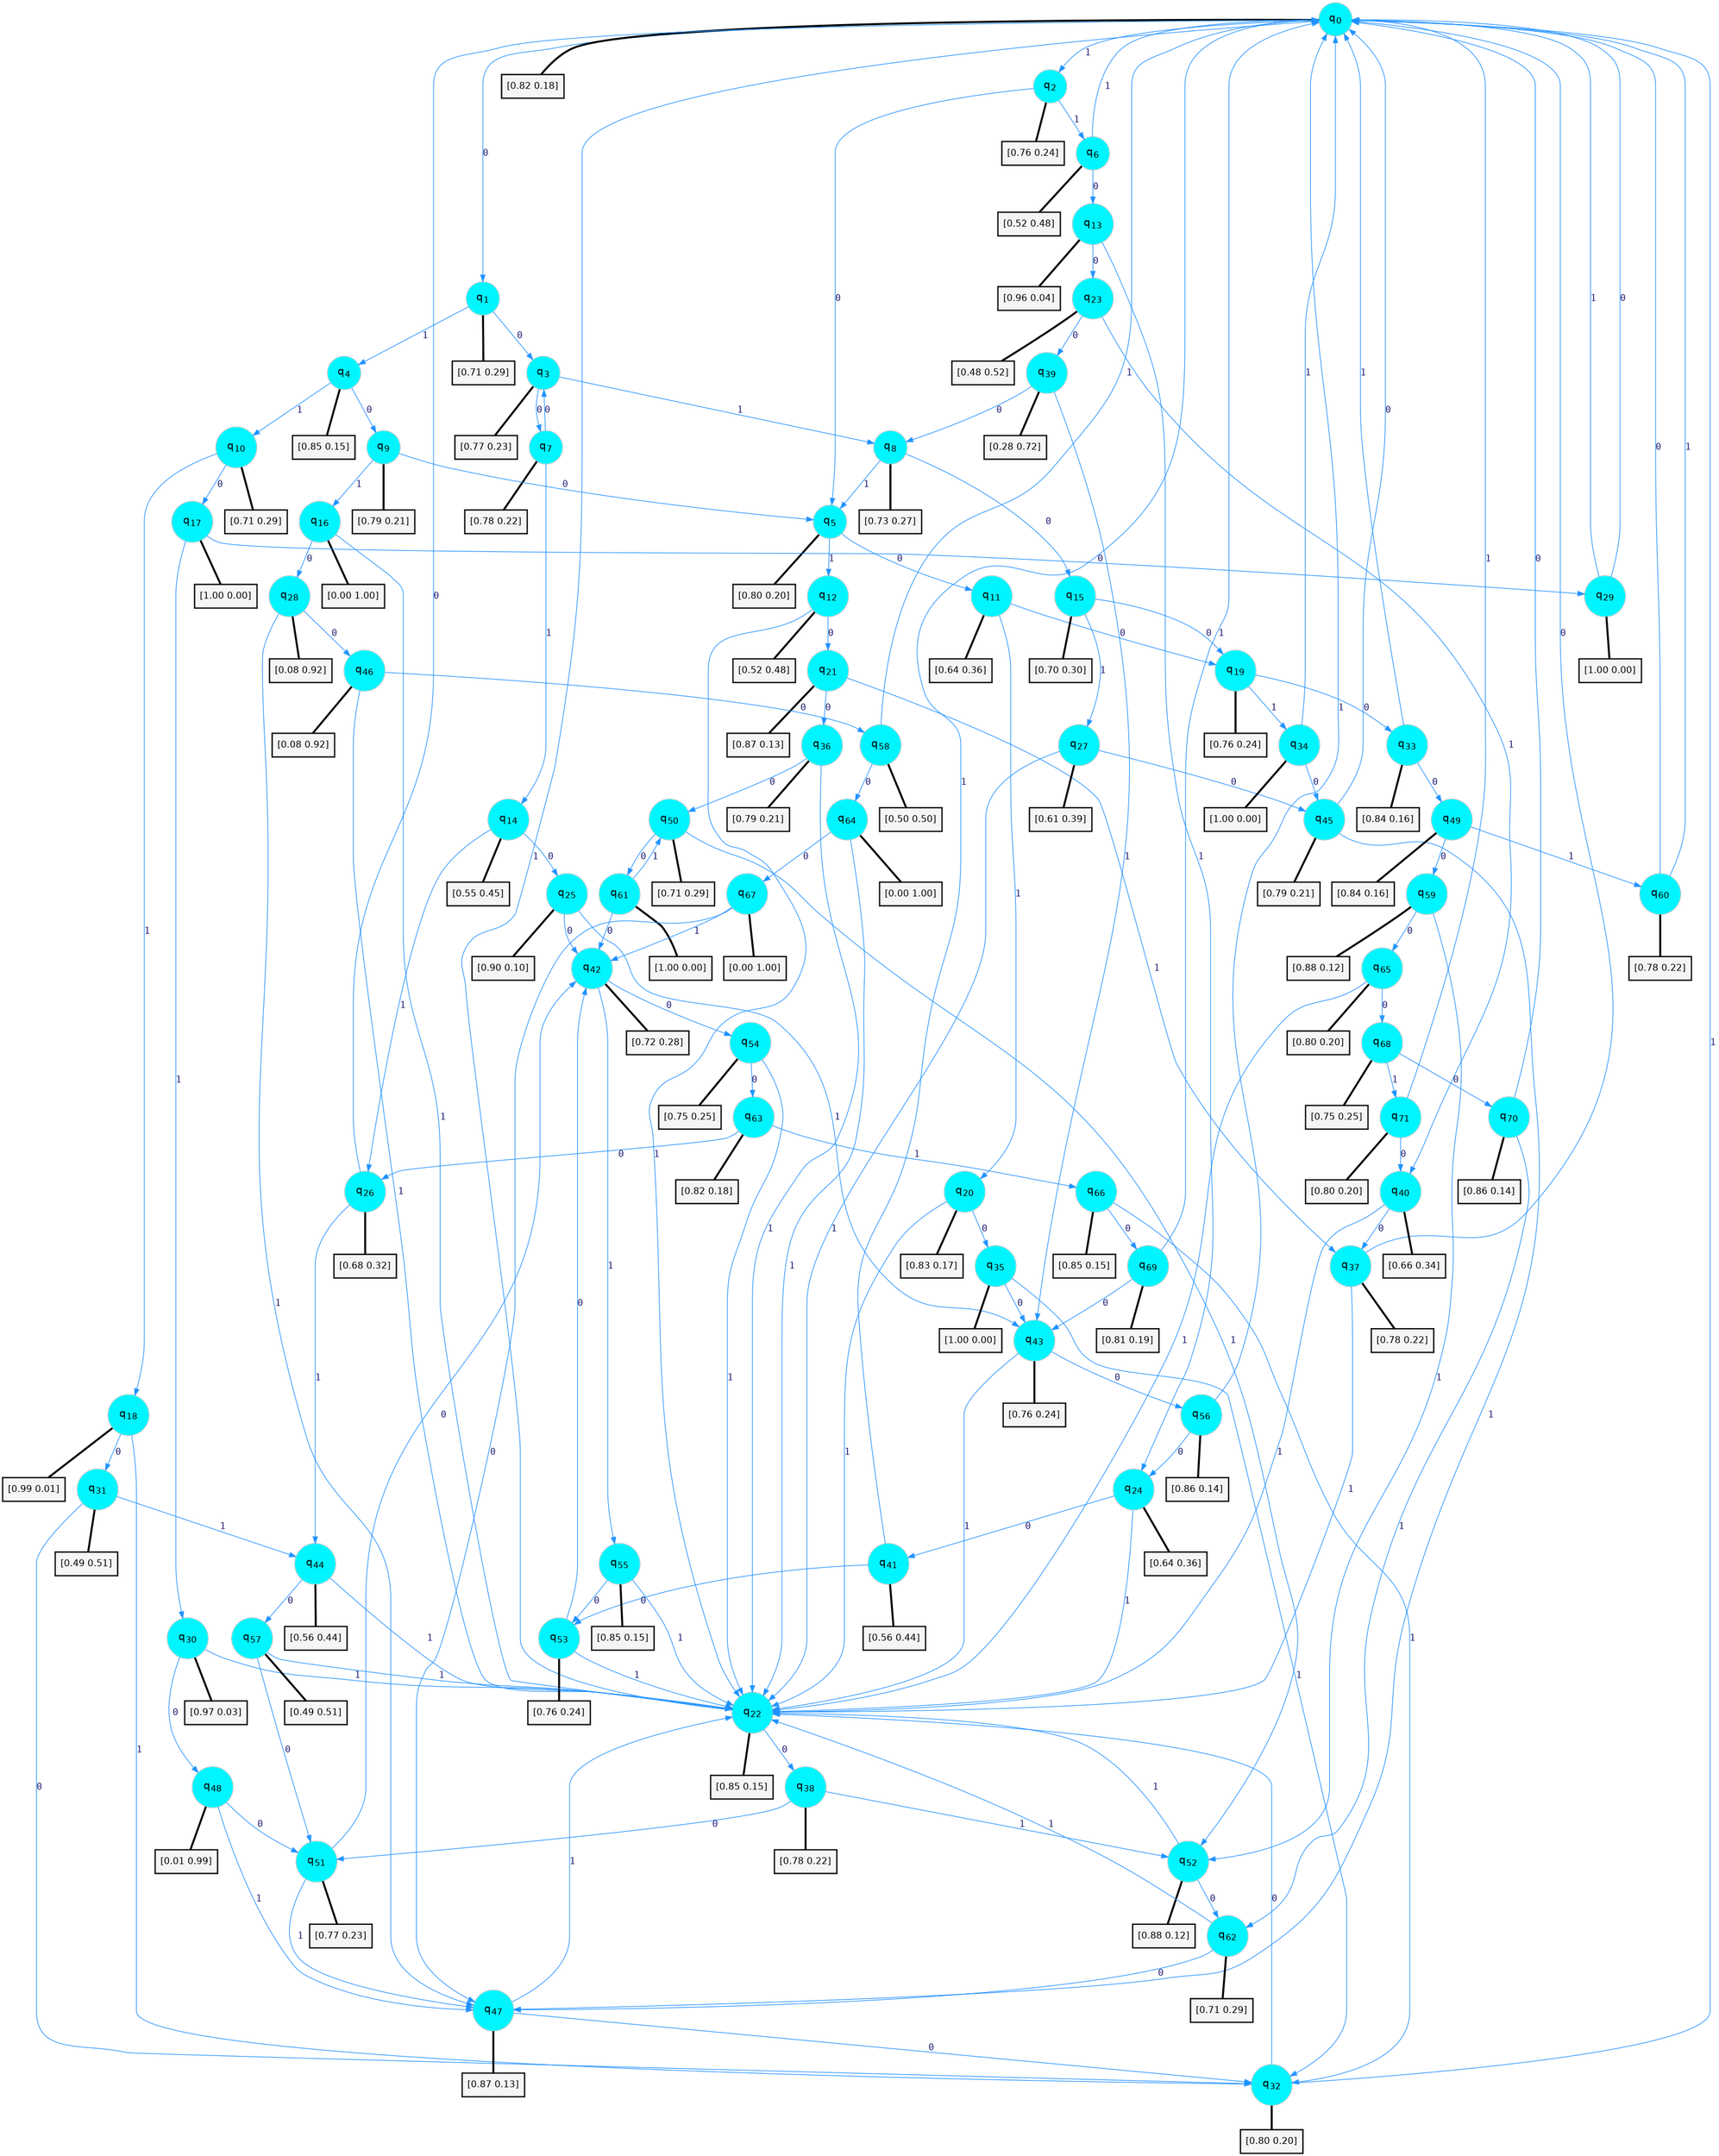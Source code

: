 digraph G {
graph [
bgcolor=transparent, dpi=300, rankdir=TD, size="40,25"];
node [
color=gray, fillcolor=turquoise1, fontcolor=black, fontname=Helvetica, fontsize=16, fontweight=bold, shape=circle, style=filled];
edge [
arrowsize=1, color=dodgerblue1, fontcolor=midnightblue, fontname=courier, fontweight=bold, penwidth=1, style=solid, weight=20];
0[label=<q<SUB>0</SUB>>];
1[label=<q<SUB>1</SUB>>];
2[label=<q<SUB>2</SUB>>];
3[label=<q<SUB>3</SUB>>];
4[label=<q<SUB>4</SUB>>];
5[label=<q<SUB>5</SUB>>];
6[label=<q<SUB>6</SUB>>];
7[label=<q<SUB>7</SUB>>];
8[label=<q<SUB>8</SUB>>];
9[label=<q<SUB>9</SUB>>];
10[label=<q<SUB>10</SUB>>];
11[label=<q<SUB>11</SUB>>];
12[label=<q<SUB>12</SUB>>];
13[label=<q<SUB>13</SUB>>];
14[label=<q<SUB>14</SUB>>];
15[label=<q<SUB>15</SUB>>];
16[label=<q<SUB>16</SUB>>];
17[label=<q<SUB>17</SUB>>];
18[label=<q<SUB>18</SUB>>];
19[label=<q<SUB>19</SUB>>];
20[label=<q<SUB>20</SUB>>];
21[label=<q<SUB>21</SUB>>];
22[label=<q<SUB>22</SUB>>];
23[label=<q<SUB>23</SUB>>];
24[label=<q<SUB>24</SUB>>];
25[label=<q<SUB>25</SUB>>];
26[label=<q<SUB>26</SUB>>];
27[label=<q<SUB>27</SUB>>];
28[label=<q<SUB>28</SUB>>];
29[label=<q<SUB>29</SUB>>];
30[label=<q<SUB>30</SUB>>];
31[label=<q<SUB>31</SUB>>];
32[label=<q<SUB>32</SUB>>];
33[label=<q<SUB>33</SUB>>];
34[label=<q<SUB>34</SUB>>];
35[label=<q<SUB>35</SUB>>];
36[label=<q<SUB>36</SUB>>];
37[label=<q<SUB>37</SUB>>];
38[label=<q<SUB>38</SUB>>];
39[label=<q<SUB>39</SUB>>];
40[label=<q<SUB>40</SUB>>];
41[label=<q<SUB>41</SUB>>];
42[label=<q<SUB>42</SUB>>];
43[label=<q<SUB>43</SUB>>];
44[label=<q<SUB>44</SUB>>];
45[label=<q<SUB>45</SUB>>];
46[label=<q<SUB>46</SUB>>];
47[label=<q<SUB>47</SUB>>];
48[label=<q<SUB>48</SUB>>];
49[label=<q<SUB>49</SUB>>];
50[label=<q<SUB>50</SUB>>];
51[label=<q<SUB>51</SUB>>];
52[label=<q<SUB>52</SUB>>];
53[label=<q<SUB>53</SUB>>];
54[label=<q<SUB>54</SUB>>];
55[label=<q<SUB>55</SUB>>];
56[label=<q<SUB>56</SUB>>];
57[label=<q<SUB>57</SUB>>];
58[label=<q<SUB>58</SUB>>];
59[label=<q<SUB>59</SUB>>];
60[label=<q<SUB>60</SUB>>];
61[label=<q<SUB>61</SUB>>];
62[label=<q<SUB>62</SUB>>];
63[label=<q<SUB>63</SUB>>];
64[label=<q<SUB>64</SUB>>];
65[label=<q<SUB>65</SUB>>];
66[label=<q<SUB>66</SUB>>];
67[label=<q<SUB>67</SUB>>];
68[label=<q<SUB>68</SUB>>];
69[label=<q<SUB>69</SUB>>];
70[label=<q<SUB>70</SUB>>];
71[label=<q<SUB>71</SUB>>];
72[label="[0.82 0.18]", shape=box,fontcolor=black, fontname=Helvetica, fontsize=14, penwidth=2, fillcolor=whitesmoke,color=black];
73[label="[0.71 0.29]", shape=box,fontcolor=black, fontname=Helvetica, fontsize=14, penwidth=2, fillcolor=whitesmoke,color=black];
74[label="[0.76 0.24]", shape=box,fontcolor=black, fontname=Helvetica, fontsize=14, penwidth=2, fillcolor=whitesmoke,color=black];
75[label="[0.77 0.23]", shape=box,fontcolor=black, fontname=Helvetica, fontsize=14, penwidth=2, fillcolor=whitesmoke,color=black];
76[label="[0.85 0.15]", shape=box,fontcolor=black, fontname=Helvetica, fontsize=14, penwidth=2, fillcolor=whitesmoke,color=black];
77[label="[0.80 0.20]", shape=box,fontcolor=black, fontname=Helvetica, fontsize=14, penwidth=2, fillcolor=whitesmoke,color=black];
78[label="[0.52 0.48]", shape=box,fontcolor=black, fontname=Helvetica, fontsize=14, penwidth=2, fillcolor=whitesmoke,color=black];
79[label="[0.78 0.22]", shape=box,fontcolor=black, fontname=Helvetica, fontsize=14, penwidth=2, fillcolor=whitesmoke,color=black];
80[label="[0.73 0.27]", shape=box,fontcolor=black, fontname=Helvetica, fontsize=14, penwidth=2, fillcolor=whitesmoke,color=black];
81[label="[0.79 0.21]", shape=box,fontcolor=black, fontname=Helvetica, fontsize=14, penwidth=2, fillcolor=whitesmoke,color=black];
82[label="[0.71 0.29]", shape=box,fontcolor=black, fontname=Helvetica, fontsize=14, penwidth=2, fillcolor=whitesmoke,color=black];
83[label="[0.64 0.36]", shape=box,fontcolor=black, fontname=Helvetica, fontsize=14, penwidth=2, fillcolor=whitesmoke,color=black];
84[label="[0.52 0.48]", shape=box,fontcolor=black, fontname=Helvetica, fontsize=14, penwidth=2, fillcolor=whitesmoke,color=black];
85[label="[0.96 0.04]", shape=box,fontcolor=black, fontname=Helvetica, fontsize=14, penwidth=2, fillcolor=whitesmoke,color=black];
86[label="[0.55 0.45]", shape=box,fontcolor=black, fontname=Helvetica, fontsize=14, penwidth=2, fillcolor=whitesmoke,color=black];
87[label="[0.70 0.30]", shape=box,fontcolor=black, fontname=Helvetica, fontsize=14, penwidth=2, fillcolor=whitesmoke,color=black];
88[label="[0.00 1.00]", shape=box,fontcolor=black, fontname=Helvetica, fontsize=14, penwidth=2, fillcolor=whitesmoke,color=black];
89[label="[1.00 0.00]", shape=box,fontcolor=black, fontname=Helvetica, fontsize=14, penwidth=2, fillcolor=whitesmoke,color=black];
90[label="[0.99 0.01]", shape=box,fontcolor=black, fontname=Helvetica, fontsize=14, penwidth=2, fillcolor=whitesmoke,color=black];
91[label="[0.76 0.24]", shape=box,fontcolor=black, fontname=Helvetica, fontsize=14, penwidth=2, fillcolor=whitesmoke,color=black];
92[label="[0.83 0.17]", shape=box,fontcolor=black, fontname=Helvetica, fontsize=14, penwidth=2, fillcolor=whitesmoke,color=black];
93[label="[0.87 0.13]", shape=box,fontcolor=black, fontname=Helvetica, fontsize=14, penwidth=2, fillcolor=whitesmoke,color=black];
94[label="[0.85 0.15]", shape=box,fontcolor=black, fontname=Helvetica, fontsize=14, penwidth=2, fillcolor=whitesmoke,color=black];
95[label="[0.48 0.52]", shape=box,fontcolor=black, fontname=Helvetica, fontsize=14, penwidth=2, fillcolor=whitesmoke,color=black];
96[label="[0.64 0.36]", shape=box,fontcolor=black, fontname=Helvetica, fontsize=14, penwidth=2, fillcolor=whitesmoke,color=black];
97[label="[0.90 0.10]", shape=box,fontcolor=black, fontname=Helvetica, fontsize=14, penwidth=2, fillcolor=whitesmoke,color=black];
98[label="[0.68 0.32]", shape=box,fontcolor=black, fontname=Helvetica, fontsize=14, penwidth=2, fillcolor=whitesmoke,color=black];
99[label="[0.61 0.39]", shape=box,fontcolor=black, fontname=Helvetica, fontsize=14, penwidth=2, fillcolor=whitesmoke,color=black];
100[label="[0.08 0.92]", shape=box,fontcolor=black, fontname=Helvetica, fontsize=14, penwidth=2, fillcolor=whitesmoke,color=black];
101[label="[1.00 0.00]", shape=box,fontcolor=black, fontname=Helvetica, fontsize=14, penwidth=2, fillcolor=whitesmoke,color=black];
102[label="[0.97 0.03]", shape=box,fontcolor=black, fontname=Helvetica, fontsize=14, penwidth=2, fillcolor=whitesmoke,color=black];
103[label="[0.49 0.51]", shape=box,fontcolor=black, fontname=Helvetica, fontsize=14, penwidth=2, fillcolor=whitesmoke,color=black];
104[label="[0.80 0.20]", shape=box,fontcolor=black, fontname=Helvetica, fontsize=14, penwidth=2, fillcolor=whitesmoke,color=black];
105[label="[0.84 0.16]", shape=box,fontcolor=black, fontname=Helvetica, fontsize=14, penwidth=2, fillcolor=whitesmoke,color=black];
106[label="[1.00 0.00]", shape=box,fontcolor=black, fontname=Helvetica, fontsize=14, penwidth=2, fillcolor=whitesmoke,color=black];
107[label="[1.00 0.00]", shape=box,fontcolor=black, fontname=Helvetica, fontsize=14, penwidth=2, fillcolor=whitesmoke,color=black];
108[label="[0.79 0.21]", shape=box,fontcolor=black, fontname=Helvetica, fontsize=14, penwidth=2, fillcolor=whitesmoke,color=black];
109[label="[0.78 0.22]", shape=box,fontcolor=black, fontname=Helvetica, fontsize=14, penwidth=2, fillcolor=whitesmoke,color=black];
110[label="[0.78 0.22]", shape=box,fontcolor=black, fontname=Helvetica, fontsize=14, penwidth=2, fillcolor=whitesmoke,color=black];
111[label="[0.28 0.72]", shape=box,fontcolor=black, fontname=Helvetica, fontsize=14, penwidth=2, fillcolor=whitesmoke,color=black];
112[label="[0.66 0.34]", shape=box,fontcolor=black, fontname=Helvetica, fontsize=14, penwidth=2, fillcolor=whitesmoke,color=black];
113[label="[0.56 0.44]", shape=box,fontcolor=black, fontname=Helvetica, fontsize=14, penwidth=2, fillcolor=whitesmoke,color=black];
114[label="[0.72 0.28]", shape=box,fontcolor=black, fontname=Helvetica, fontsize=14, penwidth=2, fillcolor=whitesmoke,color=black];
115[label="[0.76 0.24]", shape=box,fontcolor=black, fontname=Helvetica, fontsize=14, penwidth=2, fillcolor=whitesmoke,color=black];
116[label="[0.56 0.44]", shape=box,fontcolor=black, fontname=Helvetica, fontsize=14, penwidth=2, fillcolor=whitesmoke,color=black];
117[label="[0.79 0.21]", shape=box,fontcolor=black, fontname=Helvetica, fontsize=14, penwidth=2, fillcolor=whitesmoke,color=black];
118[label="[0.08 0.92]", shape=box,fontcolor=black, fontname=Helvetica, fontsize=14, penwidth=2, fillcolor=whitesmoke,color=black];
119[label="[0.87 0.13]", shape=box,fontcolor=black, fontname=Helvetica, fontsize=14, penwidth=2, fillcolor=whitesmoke,color=black];
120[label="[0.01 0.99]", shape=box,fontcolor=black, fontname=Helvetica, fontsize=14, penwidth=2, fillcolor=whitesmoke,color=black];
121[label="[0.84 0.16]", shape=box,fontcolor=black, fontname=Helvetica, fontsize=14, penwidth=2, fillcolor=whitesmoke,color=black];
122[label="[0.71 0.29]", shape=box,fontcolor=black, fontname=Helvetica, fontsize=14, penwidth=2, fillcolor=whitesmoke,color=black];
123[label="[0.77 0.23]", shape=box,fontcolor=black, fontname=Helvetica, fontsize=14, penwidth=2, fillcolor=whitesmoke,color=black];
124[label="[0.88 0.12]", shape=box,fontcolor=black, fontname=Helvetica, fontsize=14, penwidth=2, fillcolor=whitesmoke,color=black];
125[label="[0.76 0.24]", shape=box,fontcolor=black, fontname=Helvetica, fontsize=14, penwidth=2, fillcolor=whitesmoke,color=black];
126[label="[0.75 0.25]", shape=box,fontcolor=black, fontname=Helvetica, fontsize=14, penwidth=2, fillcolor=whitesmoke,color=black];
127[label="[0.85 0.15]", shape=box,fontcolor=black, fontname=Helvetica, fontsize=14, penwidth=2, fillcolor=whitesmoke,color=black];
128[label="[0.86 0.14]", shape=box,fontcolor=black, fontname=Helvetica, fontsize=14, penwidth=2, fillcolor=whitesmoke,color=black];
129[label="[0.49 0.51]", shape=box,fontcolor=black, fontname=Helvetica, fontsize=14, penwidth=2, fillcolor=whitesmoke,color=black];
130[label="[0.50 0.50]", shape=box,fontcolor=black, fontname=Helvetica, fontsize=14, penwidth=2, fillcolor=whitesmoke,color=black];
131[label="[0.88 0.12]", shape=box,fontcolor=black, fontname=Helvetica, fontsize=14, penwidth=2, fillcolor=whitesmoke,color=black];
132[label="[0.78 0.22]", shape=box,fontcolor=black, fontname=Helvetica, fontsize=14, penwidth=2, fillcolor=whitesmoke,color=black];
133[label="[1.00 0.00]", shape=box,fontcolor=black, fontname=Helvetica, fontsize=14, penwidth=2, fillcolor=whitesmoke,color=black];
134[label="[0.71 0.29]", shape=box,fontcolor=black, fontname=Helvetica, fontsize=14, penwidth=2, fillcolor=whitesmoke,color=black];
135[label="[0.82 0.18]", shape=box,fontcolor=black, fontname=Helvetica, fontsize=14, penwidth=2, fillcolor=whitesmoke,color=black];
136[label="[0.00 1.00]", shape=box,fontcolor=black, fontname=Helvetica, fontsize=14, penwidth=2, fillcolor=whitesmoke,color=black];
137[label="[0.80 0.20]", shape=box,fontcolor=black, fontname=Helvetica, fontsize=14, penwidth=2, fillcolor=whitesmoke,color=black];
138[label="[0.85 0.15]", shape=box,fontcolor=black, fontname=Helvetica, fontsize=14, penwidth=2, fillcolor=whitesmoke,color=black];
139[label="[0.00 1.00]", shape=box,fontcolor=black, fontname=Helvetica, fontsize=14, penwidth=2, fillcolor=whitesmoke,color=black];
140[label="[0.75 0.25]", shape=box,fontcolor=black, fontname=Helvetica, fontsize=14, penwidth=2, fillcolor=whitesmoke,color=black];
141[label="[0.81 0.19]", shape=box,fontcolor=black, fontname=Helvetica, fontsize=14, penwidth=2, fillcolor=whitesmoke,color=black];
142[label="[0.86 0.14]", shape=box,fontcolor=black, fontname=Helvetica, fontsize=14, penwidth=2, fillcolor=whitesmoke,color=black];
143[label="[0.80 0.20]", shape=box,fontcolor=black, fontname=Helvetica, fontsize=14, penwidth=2, fillcolor=whitesmoke,color=black];
0->1 [label=0];
0->2 [label=1];
0->72 [arrowhead=none, penwidth=3,color=black];
1->3 [label=0];
1->4 [label=1];
1->73 [arrowhead=none, penwidth=3,color=black];
2->5 [label=0];
2->6 [label=1];
2->74 [arrowhead=none, penwidth=3,color=black];
3->7 [label=0];
3->8 [label=1];
3->75 [arrowhead=none, penwidth=3,color=black];
4->9 [label=0];
4->10 [label=1];
4->76 [arrowhead=none, penwidth=3,color=black];
5->11 [label=0];
5->12 [label=1];
5->77 [arrowhead=none, penwidth=3,color=black];
6->13 [label=0];
6->0 [label=1];
6->78 [arrowhead=none, penwidth=3,color=black];
7->3 [label=0];
7->14 [label=1];
7->79 [arrowhead=none, penwidth=3,color=black];
8->15 [label=0];
8->5 [label=1];
8->80 [arrowhead=none, penwidth=3,color=black];
9->5 [label=0];
9->16 [label=1];
9->81 [arrowhead=none, penwidth=3,color=black];
10->17 [label=0];
10->18 [label=1];
10->82 [arrowhead=none, penwidth=3,color=black];
11->19 [label=0];
11->20 [label=1];
11->83 [arrowhead=none, penwidth=3,color=black];
12->21 [label=0];
12->22 [label=1];
12->84 [arrowhead=none, penwidth=3,color=black];
13->23 [label=0];
13->24 [label=1];
13->85 [arrowhead=none, penwidth=3,color=black];
14->25 [label=0];
14->26 [label=1];
14->86 [arrowhead=none, penwidth=3,color=black];
15->19 [label=0];
15->27 [label=1];
15->87 [arrowhead=none, penwidth=3,color=black];
16->28 [label=0];
16->22 [label=1];
16->88 [arrowhead=none, penwidth=3,color=black];
17->29 [label=0];
17->30 [label=1];
17->89 [arrowhead=none, penwidth=3,color=black];
18->31 [label=0];
18->32 [label=1];
18->90 [arrowhead=none, penwidth=3,color=black];
19->33 [label=0];
19->34 [label=1];
19->91 [arrowhead=none, penwidth=3,color=black];
20->35 [label=0];
20->22 [label=1];
20->92 [arrowhead=none, penwidth=3,color=black];
21->36 [label=0];
21->37 [label=1];
21->93 [arrowhead=none, penwidth=3,color=black];
22->38 [label=0];
22->0 [label=1];
22->94 [arrowhead=none, penwidth=3,color=black];
23->39 [label=0];
23->40 [label=1];
23->95 [arrowhead=none, penwidth=3,color=black];
24->41 [label=0];
24->22 [label=1];
24->96 [arrowhead=none, penwidth=3,color=black];
25->42 [label=0];
25->43 [label=1];
25->97 [arrowhead=none, penwidth=3,color=black];
26->0 [label=0];
26->44 [label=1];
26->98 [arrowhead=none, penwidth=3,color=black];
27->45 [label=0];
27->22 [label=1];
27->99 [arrowhead=none, penwidth=3,color=black];
28->46 [label=0];
28->47 [label=1];
28->100 [arrowhead=none, penwidth=3,color=black];
29->0 [label=0];
29->0 [label=1];
29->101 [arrowhead=none, penwidth=3,color=black];
30->48 [label=0];
30->22 [label=1];
30->102 [arrowhead=none, penwidth=3,color=black];
31->32 [label=0];
31->44 [label=1];
31->103 [arrowhead=none, penwidth=3,color=black];
32->22 [label=0];
32->0 [label=1];
32->104 [arrowhead=none, penwidth=3,color=black];
33->49 [label=0];
33->0 [label=1];
33->105 [arrowhead=none, penwidth=3,color=black];
34->45 [label=0];
34->0 [label=1];
34->106 [arrowhead=none, penwidth=3,color=black];
35->43 [label=0];
35->32 [label=1];
35->107 [arrowhead=none, penwidth=3,color=black];
36->50 [label=0];
36->22 [label=1];
36->108 [arrowhead=none, penwidth=3,color=black];
37->0 [label=0];
37->22 [label=1];
37->109 [arrowhead=none, penwidth=3,color=black];
38->51 [label=0];
38->52 [label=1];
38->110 [arrowhead=none, penwidth=3,color=black];
39->8 [label=0];
39->43 [label=1];
39->111 [arrowhead=none, penwidth=3,color=black];
40->37 [label=0];
40->22 [label=1];
40->112 [arrowhead=none, penwidth=3,color=black];
41->53 [label=0];
41->0 [label=1];
41->113 [arrowhead=none, penwidth=3,color=black];
42->54 [label=0];
42->55 [label=1];
42->114 [arrowhead=none, penwidth=3,color=black];
43->56 [label=0];
43->22 [label=1];
43->115 [arrowhead=none, penwidth=3,color=black];
44->57 [label=0];
44->22 [label=1];
44->116 [arrowhead=none, penwidth=3,color=black];
45->0 [label=0];
45->47 [label=1];
45->117 [arrowhead=none, penwidth=3,color=black];
46->58 [label=0];
46->22 [label=1];
46->118 [arrowhead=none, penwidth=3,color=black];
47->32 [label=0];
47->22 [label=1];
47->119 [arrowhead=none, penwidth=3,color=black];
48->51 [label=0];
48->47 [label=1];
48->120 [arrowhead=none, penwidth=3,color=black];
49->59 [label=0];
49->60 [label=1];
49->121 [arrowhead=none, penwidth=3,color=black];
50->61 [label=0];
50->52 [label=1];
50->122 [arrowhead=none, penwidth=3,color=black];
51->42 [label=0];
51->47 [label=1];
51->123 [arrowhead=none, penwidth=3,color=black];
52->62 [label=0];
52->22 [label=1];
52->124 [arrowhead=none, penwidth=3,color=black];
53->42 [label=0];
53->22 [label=1];
53->125 [arrowhead=none, penwidth=3,color=black];
54->63 [label=0];
54->22 [label=1];
54->126 [arrowhead=none, penwidth=3,color=black];
55->53 [label=0];
55->22 [label=1];
55->127 [arrowhead=none, penwidth=3,color=black];
56->24 [label=0];
56->0 [label=1];
56->128 [arrowhead=none, penwidth=3,color=black];
57->51 [label=0];
57->22 [label=1];
57->129 [arrowhead=none, penwidth=3,color=black];
58->64 [label=0];
58->0 [label=1];
58->130 [arrowhead=none, penwidth=3,color=black];
59->65 [label=0];
59->52 [label=1];
59->131 [arrowhead=none, penwidth=3,color=black];
60->0 [label=0];
60->0 [label=1];
60->132 [arrowhead=none, penwidth=3,color=black];
61->42 [label=0];
61->50 [label=1];
61->133 [arrowhead=none, penwidth=3,color=black];
62->47 [label=0];
62->22 [label=1];
62->134 [arrowhead=none, penwidth=3,color=black];
63->26 [label=0];
63->66 [label=1];
63->135 [arrowhead=none, penwidth=3,color=black];
64->67 [label=0];
64->22 [label=1];
64->136 [arrowhead=none, penwidth=3,color=black];
65->68 [label=0];
65->22 [label=1];
65->137 [arrowhead=none, penwidth=3,color=black];
66->69 [label=0];
66->32 [label=1];
66->138 [arrowhead=none, penwidth=3,color=black];
67->47 [label=0];
67->42 [label=1];
67->139 [arrowhead=none, penwidth=3,color=black];
68->70 [label=0];
68->71 [label=1];
68->140 [arrowhead=none, penwidth=3,color=black];
69->43 [label=0];
69->0 [label=1];
69->141 [arrowhead=none, penwidth=3,color=black];
70->0 [label=0];
70->62 [label=1];
70->142 [arrowhead=none, penwidth=3,color=black];
71->40 [label=0];
71->0 [label=1];
71->143 [arrowhead=none, penwidth=3,color=black];
}
